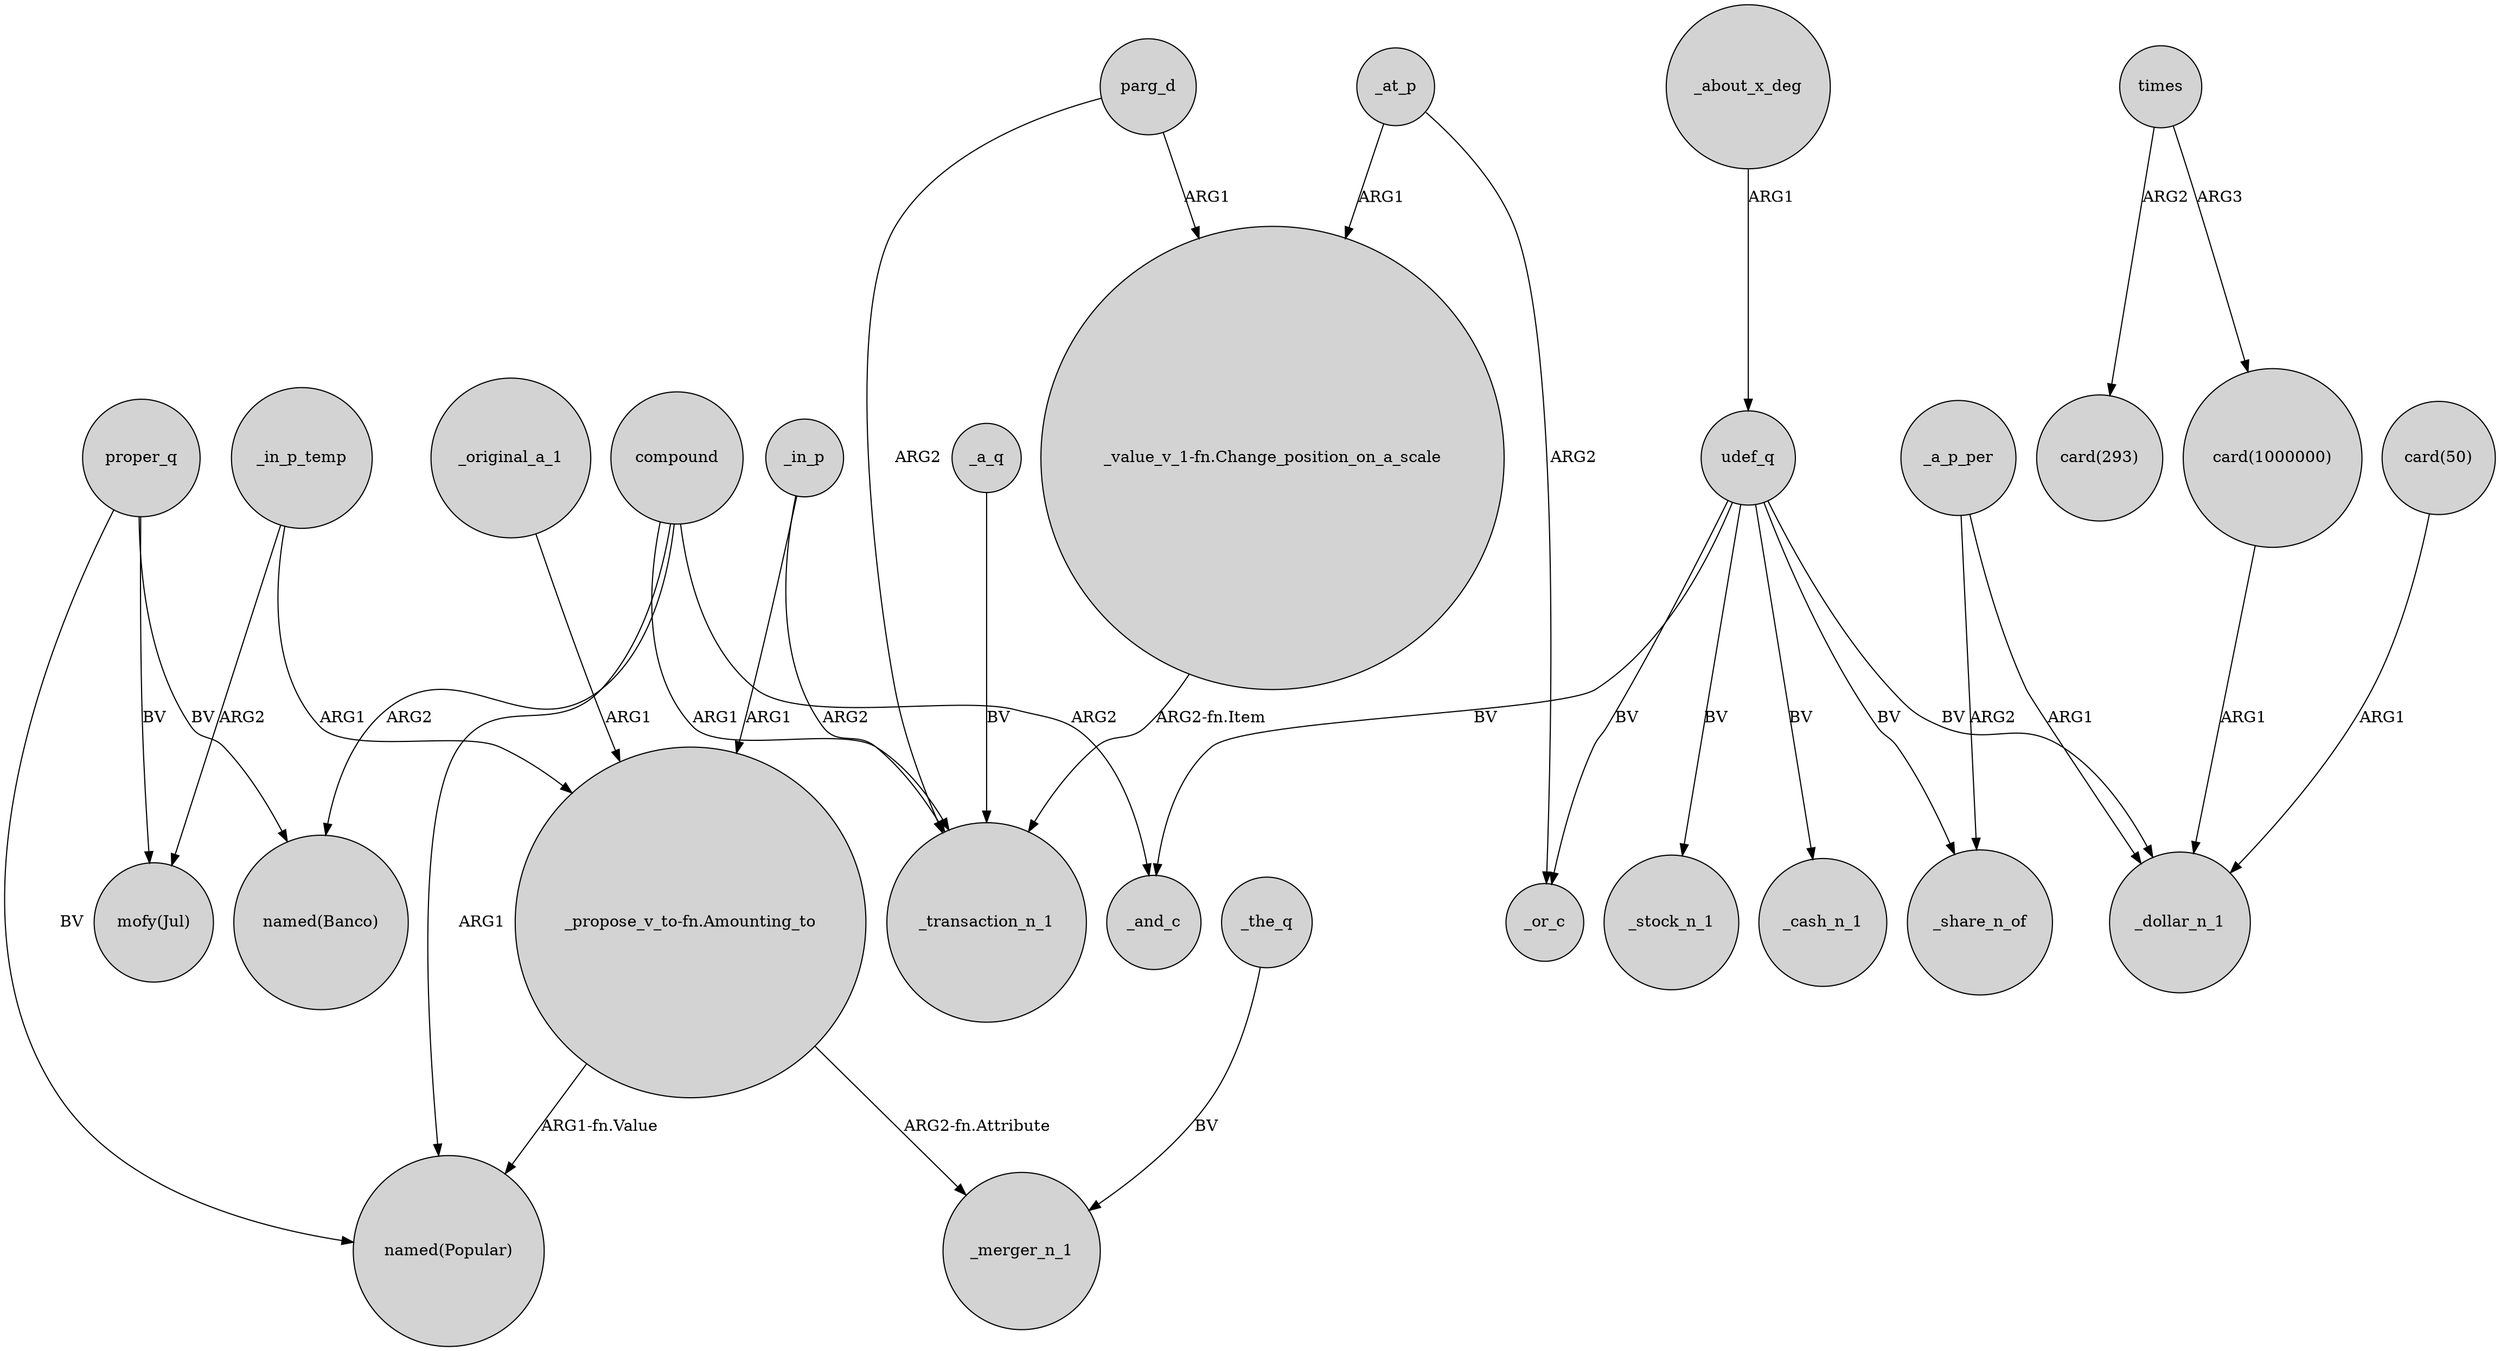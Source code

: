 digraph {
	node [shape=circle style=filled]
	_in_p_temp -> "mofy(Jul)" [label=ARG2]
	_in_p -> "_propose_v_to-fn.Amounting_to" [label=ARG1]
	udef_q -> _cash_n_1 [label=BV]
	parg_d -> _transaction_n_1 [label=ARG2]
	_the_q -> _merger_n_1 [label=BV]
	_at_p -> _or_c [label=ARG2]
	"card(50)" -> _dollar_n_1 [label=ARG1]
	_original_a_1 -> "_propose_v_to-fn.Amounting_to" [label=ARG1]
	times -> "card(1000000)" [label=ARG3]
	parg_d -> "_value_v_1-fn.Change_position_on_a_scale" [label=ARG1]
	udef_q -> _and_c [label=BV]
	proper_q -> "named(Popular)" [label=BV]
	"_propose_v_to-fn.Amounting_to" -> "named(Popular)" [label="ARG1-fn.Value"]
	compound -> _and_c [label=ARG2]
	_a_q -> _transaction_n_1 [label=BV]
	udef_q -> _or_c [label=BV]
	_about_x_deg -> udef_q [label=ARG1]
	compound -> "named(Banco)" [label=ARG2]
	compound -> "named(Popular)" [label=ARG1]
	udef_q -> _stock_n_1 [label=BV]
	_a_p_per -> _share_n_of [label=ARG2]
	"_propose_v_to-fn.Amounting_to" -> _merger_n_1 [label="ARG2-fn.Attribute"]
	_at_p -> "_value_v_1-fn.Change_position_on_a_scale" [label=ARG1]
	udef_q -> _share_n_of [label=BV]
	udef_q -> _dollar_n_1 [label=BV]
	"_value_v_1-fn.Change_position_on_a_scale" -> _transaction_n_1 [label="ARG2-fn.Item"]
	"card(1000000)" -> _dollar_n_1 [label=ARG1]
	times -> "card(293)" [label=ARG2]
	_a_p_per -> _dollar_n_1 [label=ARG1]
	proper_q -> "named(Banco)" [label=BV]
	_in_p -> _transaction_n_1 [label=ARG2]
	_in_p_temp -> "_propose_v_to-fn.Amounting_to" [label=ARG1]
	proper_q -> "mofy(Jul)" [label=BV]
	compound -> _transaction_n_1 [label=ARG1]
}
